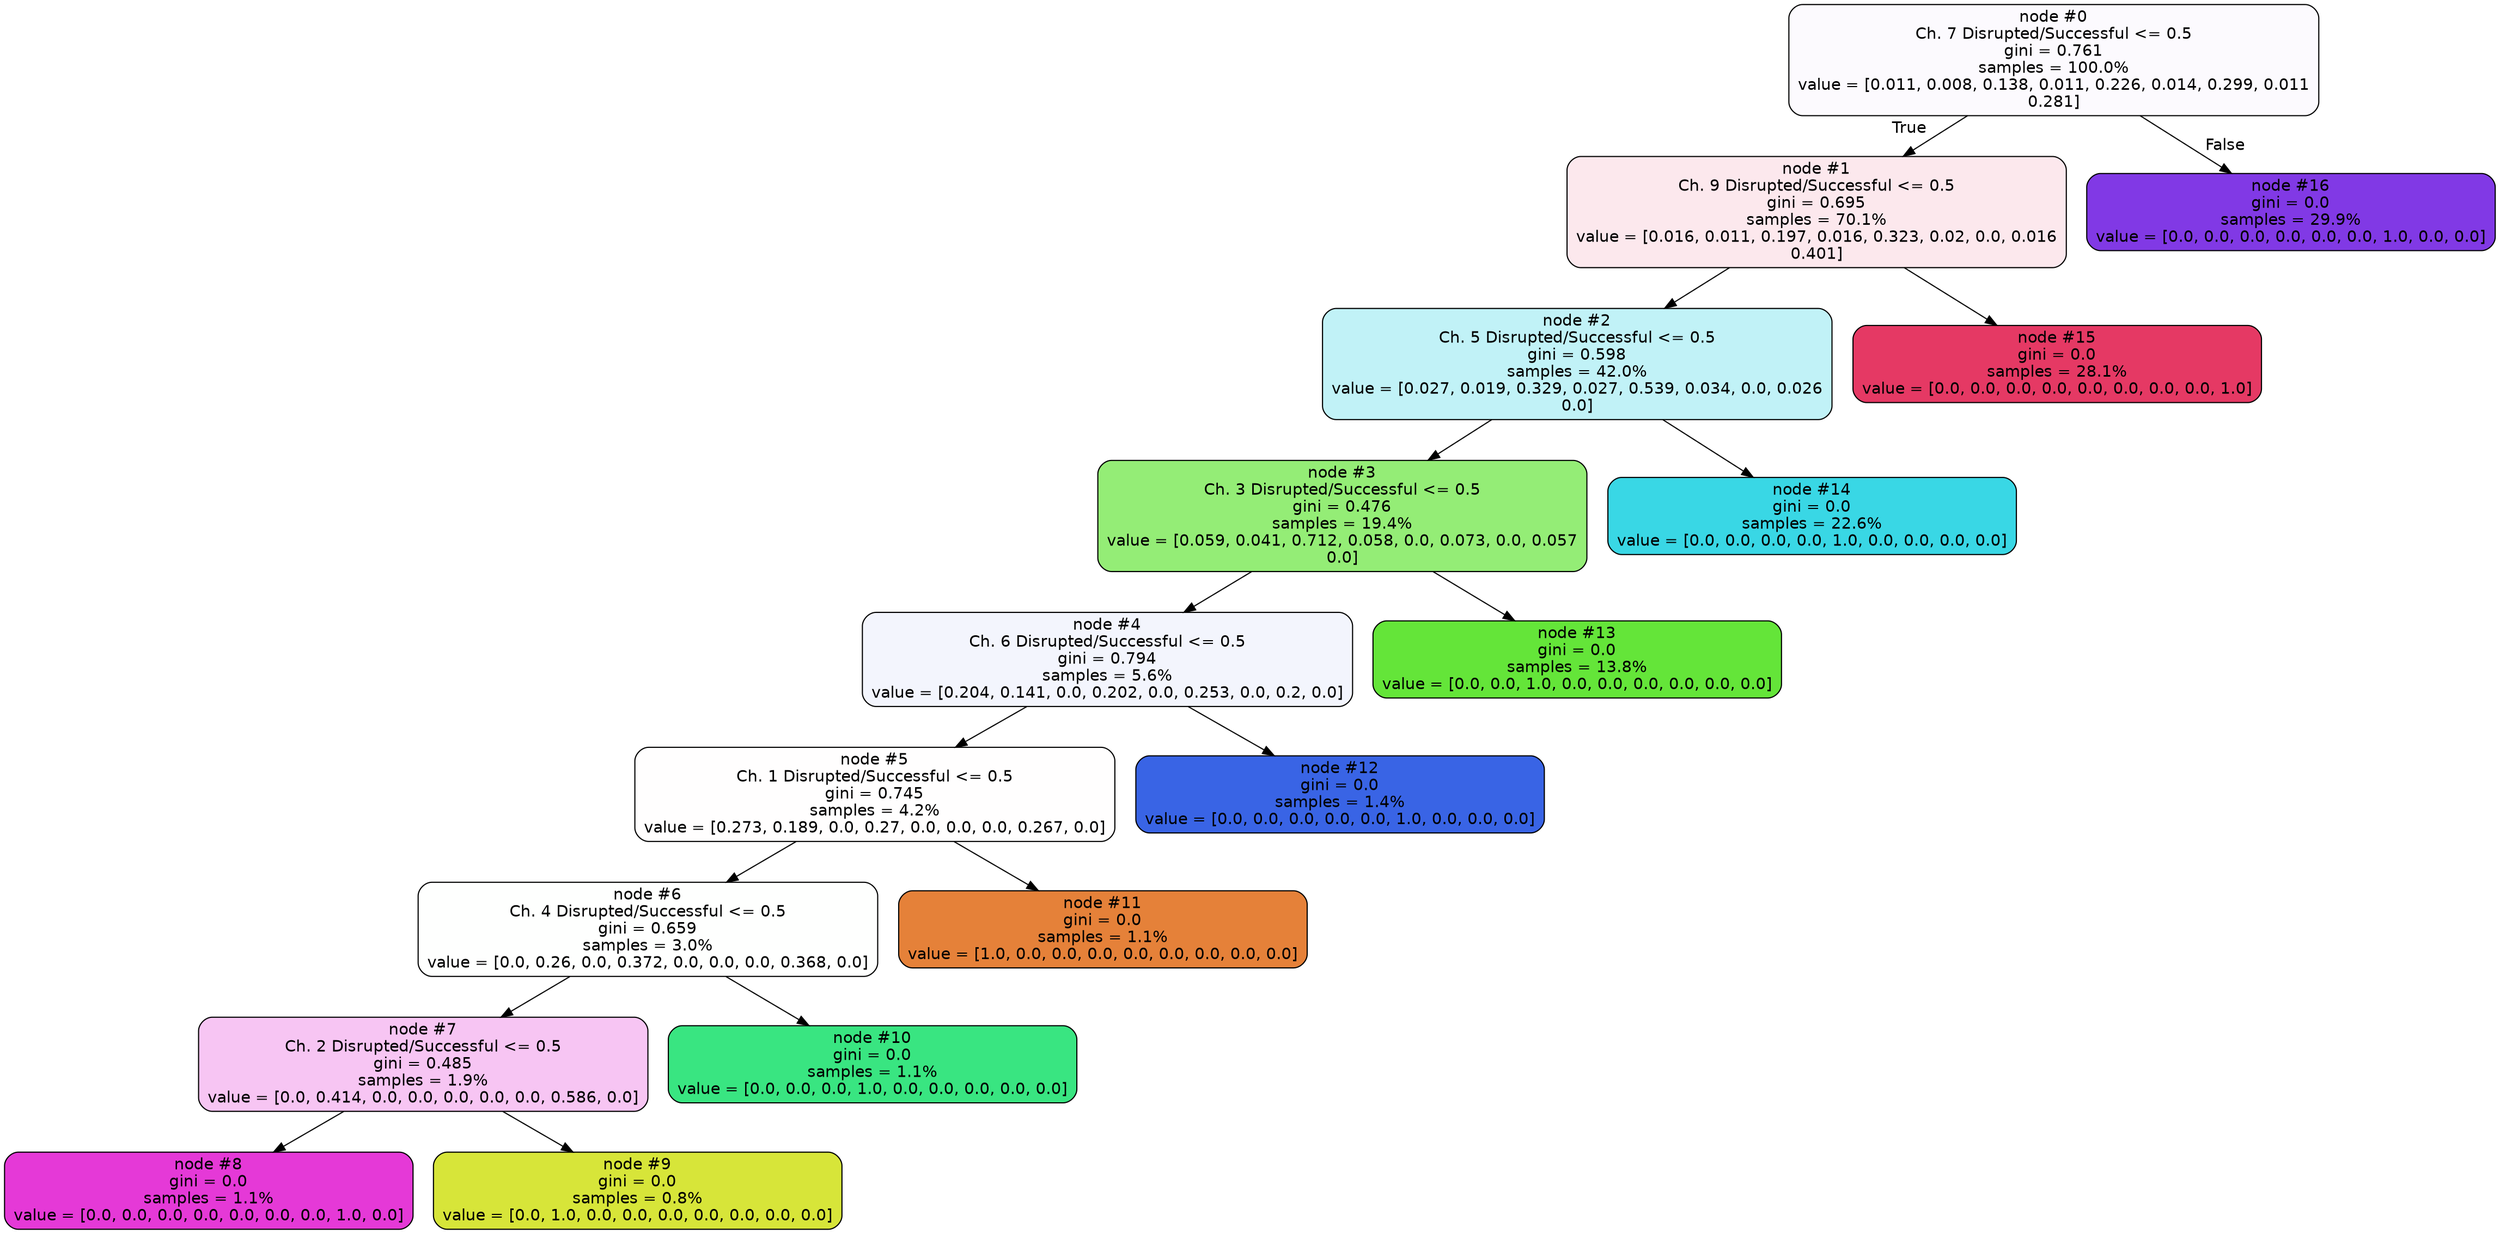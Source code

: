 /*
Copyright 2023 Siavash Barqi Janiar

   Licensed under the Apache License, Version 2.0 (the "License");
   you may not use this file except in compliance with the License.
   You may obtain a copy of the License at

     http://www.apache.org/licenses/LICENSE-2.0

   Unless required by applicable law or agreed to in writing, software
   distributed under the License is distributed on an "AS IS" BASIS,
   WITHOUT WARRANTIES OR CONDITIONS OF ANY KIND, either express or implied.
   See the License for the specific language governing permissions and
   limitations under the License.
*/

digraph Tree {
node [shape=box, style="filled, rounded", color="black", fontname="helvetica"] ;
edge [fontname="helvetica"] ;
0 [label="node #0\nCh. 7 Disrupted/Successful <= 0.5\ngini = 0.761\nsamples = 100.0%\nvalue = [0.011, 0.008, 0.138, 0.011, 0.226, 0.014, 0.299, 0.011\n0.281]", fillcolor="#fcfafe"] ;
1 [label="node #1\nCh. 9 Disrupted/Successful <= 0.5\ngini = 0.695\nsamples = 70.1%\nvalue = [0.016, 0.011, 0.197, 0.016, 0.323, 0.02, 0.0, 0.016\n0.401]", fillcolor="#fce8ed"] ;
0 -> 1 [labeldistance=2.5, labelangle=45, headlabel="True"] ;
2 [label="node #2\nCh. 5 Disrupted/Successful <= 0.5\ngini = 0.598\nsamples = 42.0%\nvalue = [0.027, 0.019, 0.329, 0.027, 0.539, 0.034, 0.0, 0.026\n0.0]", fillcolor="#c1f2f7"] ;
1 -> 2 ;
3 [label="node #3\nCh. 3 Disrupted/Successful <= 0.5\ngini = 0.476\nsamples = 19.4%\nvalue = [0.059, 0.041, 0.712, 0.058, 0.0, 0.073, 0.0, 0.057\n0.0]", fillcolor="#94ed76"] ;
2 -> 3 ;
4 [label="node #4\nCh. 6 Disrupted/Successful <= 0.5\ngini = 0.794\nsamples = 5.6%\nvalue = [0.204, 0.141, 0.0, 0.202, 0.0, 0.253, 0.0, 0.2, 0.0]", fillcolor="#f3f5fd"] ;
3 -> 4 ;
5 [label="node #5\nCh. 1 Disrupted/Successful <= 0.5\ngini = 0.745\nsamples = 4.2%\nvalue = [0.273, 0.189, 0.0, 0.27, 0.0, 0.0, 0.0, 0.267, 0.0]", fillcolor="#fffefe"] ;
4 -> 5 ;
6 [label="node #6\nCh. 4 Disrupted/Successful <= 0.5\ngini = 0.659\nsamples = 3.0%\nvalue = [0.0, 0.26, 0.0, 0.372, 0.0, 0.0, 0.0, 0.368, 0.0]", fillcolor="#fefffe"] ;
5 -> 6 ;
7 [label="node #7\nCh. 2 Disrupted/Successful <= 0.5\ngini = 0.485\nsamples = 1.9%\nvalue = [0.0, 0.414, 0.0, 0.0, 0.0, 0.0, 0.0, 0.586, 0.0]", fillcolor="#f7c5f3"] ;
6 -> 7 ;
8 [label="node #8\ngini = 0.0\nsamples = 1.1%\nvalue = [0.0, 0.0, 0.0, 0.0, 0.0, 0.0, 0.0, 1.0, 0.0]", fillcolor="#e539d7"] ;
7 -> 8 ;
9 [label="node #9\ngini = 0.0\nsamples = 0.8%\nvalue = [0.0, 1.0, 0.0, 0.0, 0.0, 0.0, 0.0, 0.0, 0.0]", fillcolor="#d7e539"] ;
7 -> 9 ;
10 [label="node #10\ngini = 0.0\nsamples = 1.1%\nvalue = [0.0, 0.0, 0.0, 1.0, 0.0, 0.0, 0.0, 0.0, 0.0]", fillcolor="#39e581"] ;
6 -> 10 ;
11 [label="node #11\ngini = 0.0\nsamples = 1.1%\nvalue = [1.0, 0.0, 0.0, 0.0, 0.0, 0.0, 0.0, 0.0, 0.0]", fillcolor="#e58139"] ;
5 -> 11 ;
12 [label="node #12\ngini = 0.0\nsamples = 1.4%\nvalue = [0.0, 0.0, 0.0, 0.0, 0.0, 1.0, 0.0, 0.0, 0.0]", fillcolor="#3964e5"] ;
4 -> 12 ;
13 [label="node #13\ngini = 0.0\nsamples = 13.8%\nvalue = [0.0, 0.0, 1.0, 0.0, 0.0, 0.0, 0.0, 0.0, 0.0]", fillcolor="#64e539"] ;
3 -> 13 ;
14 [label="node #14\ngini = 0.0\nsamples = 22.6%\nvalue = [0.0, 0.0, 0.0, 0.0, 1.0, 0.0, 0.0, 0.0, 0.0]", fillcolor="#39d7e5"] ;
2 -> 14 ;
15 [label="node #15\ngini = 0.0\nsamples = 28.1%\nvalue = [0.0, 0.0, 0.0, 0.0, 0.0, 0.0, 0.0, 0.0, 1.0]", fillcolor="#e53964"] ;
1 -> 15 ;
16 [label="node #16\ngini = 0.0\nsamples = 29.9%\nvalue = [0.0, 0.0, 0.0, 0.0, 0.0, 0.0, 1.0, 0.0, 0.0]", fillcolor="#8139e5"] ;
0 -> 16 [labeldistance=2.5, labelangle=-45, headlabel="False"] ;
}